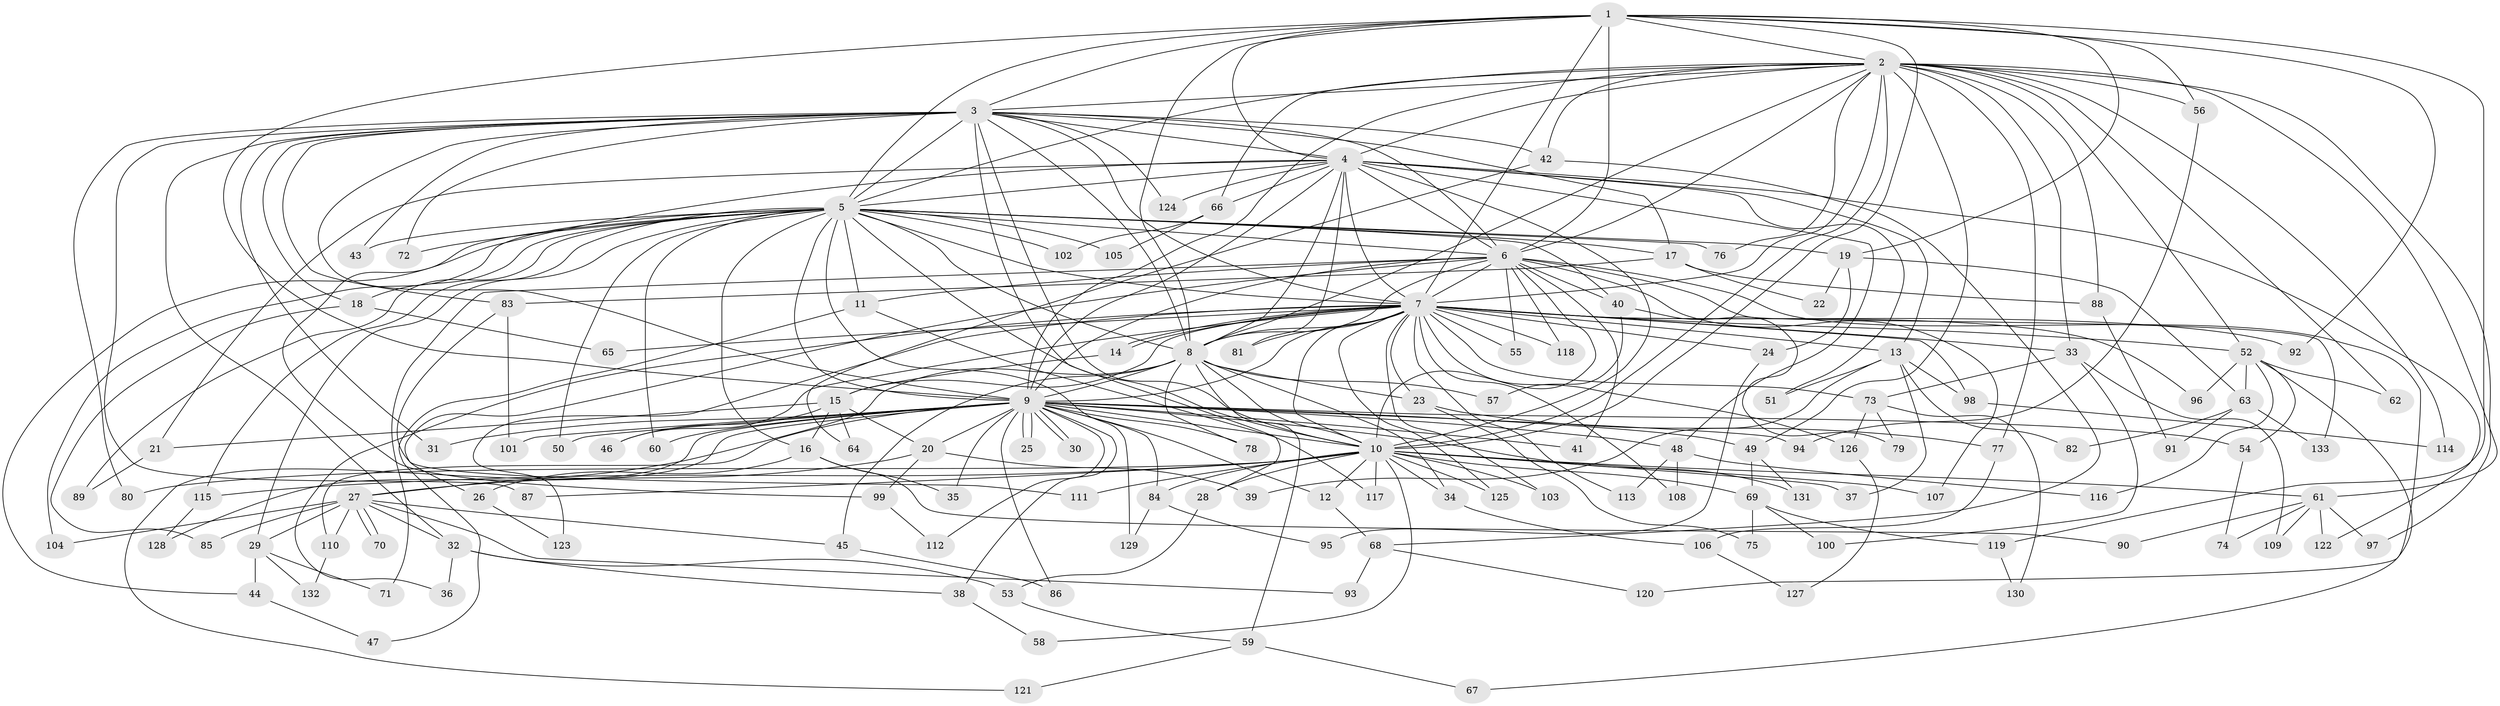 // coarse degree distribution, {12: 0.012658227848101266, 31: 0.012658227848101266, 3: 0.11392405063291139, 2: 0.5443037974683544, 1: 0.10126582278481013, 4: 0.0759493670886076, 5: 0.0379746835443038, 21: 0.012658227848101266, 6: 0.0379746835443038, 10: 0.012658227848101266, 22: 0.012658227848101266, 18: 0.012658227848101266, 8: 0.012658227848101266}
// Generated by graph-tools (version 1.1) at 2025/48/03/04/25 21:48:10]
// undirected, 133 vertices, 291 edges
graph export_dot {
graph [start="1"]
  node [color=gray90,style=filled];
  1;
  2;
  3;
  4;
  5;
  6;
  7;
  8;
  9;
  10;
  11;
  12;
  13;
  14;
  15;
  16;
  17;
  18;
  19;
  20;
  21;
  22;
  23;
  24;
  25;
  26;
  27;
  28;
  29;
  30;
  31;
  32;
  33;
  34;
  35;
  36;
  37;
  38;
  39;
  40;
  41;
  42;
  43;
  44;
  45;
  46;
  47;
  48;
  49;
  50;
  51;
  52;
  53;
  54;
  55;
  56;
  57;
  58;
  59;
  60;
  61;
  62;
  63;
  64;
  65;
  66;
  67;
  68;
  69;
  70;
  71;
  72;
  73;
  74;
  75;
  76;
  77;
  78;
  79;
  80;
  81;
  82;
  83;
  84;
  85;
  86;
  87;
  88;
  89;
  90;
  91;
  92;
  93;
  94;
  95;
  96;
  97;
  98;
  99;
  100;
  101;
  102;
  103;
  104;
  105;
  106;
  107;
  108;
  109;
  110;
  111;
  112;
  113;
  114;
  115;
  116;
  117;
  118;
  119;
  120;
  121;
  122;
  123;
  124;
  125;
  126;
  127;
  128;
  129;
  130;
  131;
  132;
  133;
  1 -- 2;
  1 -- 3;
  1 -- 4;
  1 -- 5;
  1 -- 6;
  1 -- 7;
  1 -- 8;
  1 -- 9;
  1 -- 10;
  1 -- 19;
  1 -- 56;
  1 -- 92;
  1 -- 119;
  2 -- 3;
  2 -- 4;
  2 -- 5;
  2 -- 6;
  2 -- 7;
  2 -- 8;
  2 -- 9;
  2 -- 10;
  2 -- 33;
  2 -- 42;
  2 -- 49;
  2 -- 52;
  2 -- 56;
  2 -- 61;
  2 -- 62;
  2 -- 66;
  2 -- 76;
  2 -- 77;
  2 -- 88;
  2 -- 97;
  2 -- 114;
  3 -- 4;
  3 -- 5;
  3 -- 6;
  3 -- 7;
  3 -- 8;
  3 -- 9;
  3 -- 10;
  3 -- 17;
  3 -- 18;
  3 -- 28;
  3 -- 31;
  3 -- 32;
  3 -- 42;
  3 -- 43;
  3 -- 72;
  3 -- 80;
  3 -- 83;
  3 -- 87;
  3 -- 124;
  4 -- 5;
  4 -- 6;
  4 -- 7;
  4 -- 8;
  4 -- 9;
  4 -- 10;
  4 -- 13;
  4 -- 21;
  4 -- 48;
  4 -- 51;
  4 -- 66;
  4 -- 81;
  4 -- 99;
  4 -- 122;
  4 -- 124;
  5 -- 6;
  5 -- 7;
  5 -- 8;
  5 -- 9;
  5 -- 10;
  5 -- 11;
  5 -- 16;
  5 -- 17;
  5 -- 18;
  5 -- 19;
  5 -- 29;
  5 -- 40;
  5 -- 43;
  5 -- 44;
  5 -- 50;
  5 -- 60;
  5 -- 72;
  5 -- 76;
  5 -- 89;
  5 -- 102;
  5 -- 104;
  5 -- 105;
  5 -- 115;
  5 -- 129;
  6 -- 7;
  6 -- 8;
  6 -- 9;
  6 -- 10;
  6 -- 11;
  6 -- 26;
  6 -- 40;
  6 -- 41;
  6 -- 55;
  6 -- 71;
  6 -- 107;
  6 -- 118;
  6 -- 120;
  6 -- 133;
  7 -- 8;
  7 -- 9;
  7 -- 10;
  7 -- 13;
  7 -- 14;
  7 -- 14;
  7 -- 15;
  7 -- 23;
  7 -- 24;
  7 -- 33;
  7 -- 36;
  7 -- 46;
  7 -- 52;
  7 -- 55;
  7 -- 65;
  7 -- 73;
  7 -- 81;
  7 -- 92;
  7 -- 96;
  7 -- 98;
  7 -- 103;
  7 -- 108;
  7 -- 113;
  7 -- 118;
  7 -- 123;
  7 -- 125;
  7 -- 126;
  8 -- 9;
  8 -- 10;
  8 -- 23;
  8 -- 27;
  8 -- 34;
  8 -- 45;
  8 -- 57;
  8 -- 59;
  8 -- 78;
  9 -- 10;
  9 -- 12;
  9 -- 20;
  9 -- 25;
  9 -- 25;
  9 -- 30;
  9 -- 30;
  9 -- 31;
  9 -- 35;
  9 -- 38;
  9 -- 41;
  9 -- 48;
  9 -- 49;
  9 -- 50;
  9 -- 54;
  9 -- 60;
  9 -- 78;
  9 -- 84;
  9 -- 86;
  9 -- 94;
  9 -- 101;
  9 -- 110;
  9 -- 112;
  9 -- 121;
  9 -- 128;
  9 -- 131;
  10 -- 12;
  10 -- 28;
  10 -- 34;
  10 -- 37;
  10 -- 58;
  10 -- 61;
  10 -- 69;
  10 -- 80;
  10 -- 84;
  10 -- 87;
  10 -- 103;
  10 -- 107;
  10 -- 111;
  10 -- 115;
  10 -- 117;
  10 -- 125;
  11 -- 47;
  11 -- 117;
  12 -- 68;
  13 -- 37;
  13 -- 39;
  13 -- 51;
  13 -- 82;
  13 -- 98;
  14 -- 15;
  15 -- 16;
  15 -- 20;
  15 -- 21;
  15 -- 46;
  15 -- 64;
  16 -- 26;
  16 -- 35;
  16 -- 90;
  17 -- 22;
  17 -- 83;
  17 -- 88;
  18 -- 65;
  18 -- 85;
  19 -- 22;
  19 -- 24;
  19 -- 63;
  20 -- 27;
  20 -- 39;
  20 -- 99;
  21 -- 89;
  23 -- 75;
  23 -- 77;
  24 -- 95;
  26 -- 123;
  27 -- 29;
  27 -- 32;
  27 -- 45;
  27 -- 70;
  27 -- 70;
  27 -- 85;
  27 -- 93;
  27 -- 104;
  27 -- 110;
  28 -- 53;
  29 -- 44;
  29 -- 71;
  29 -- 132;
  32 -- 36;
  32 -- 38;
  32 -- 53;
  33 -- 73;
  33 -- 100;
  33 -- 109;
  34 -- 106;
  38 -- 58;
  40 -- 57;
  40 -- 79;
  42 -- 64;
  42 -- 68;
  44 -- 47;
  45 -- 86;
  48 -- 108;
  48 -- 113;
  48 -- 116;
  49 -- 69;
  49 -- 131;
  52 -- 54;
  52 -- 62;
  52 -- 63;
  52 -- 67;
  52 -- 96;
  52 -- 116;
  53 -- 59;
  54 -- 74;
  56 -- 94;
  59 -- 67;
  59 -- 121;
  61 -- 74;
  61 -- 90;
  61 -- 97;
  61 -- 109;
  61 -- 122;
  63 -- 82;
  63 -- 91;
  63 -- 133;
  66 -- 102;
  66 -- 105;
  68 -- 93;
  68 -- 120;
  69 -- 75;
  69 -- 100;
  69 -- 119;
  73 -- 79;
  73 -- 126;
  73 -- 130;
  77 -- 106;
  83 -- 101;
  83 -- 111;
  84 -- 95;
  84 -- 129;
  88 -- 91;
  98 -- 114;
  99 -- 112;
  106 -- 127;
  110 -- 132;
  115 -- 128;
  119 -- 130;
  126 -- 127;
}
